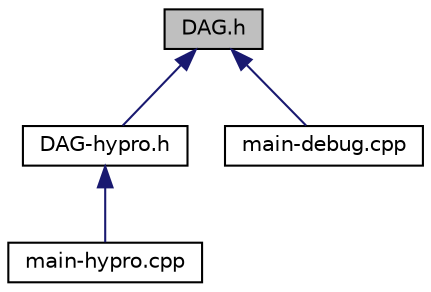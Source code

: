 digraph "DAG.h"
{
  edge [fontname="Helvetica",fontsize="10",labelfontname="Helvetica",labelfontsize="10"];
  node [fontname="Helvetica",fontsize="10",shape=record];
  Node1 [label="DAG.h",height=0.2,width=0.4,color="black", fillcolor="grey75", style="filled", fontcolor="black"];
  Node1 -> Node2 [dir="back",color="midnightblue",fontsize="10",style="solid",fontname="Helvetica"];
  Node2 [label="DAG-hypro.h",height=0.2,width=0.4,color="black", fillcolor="white", style="filled",URL="$DAG-hypro_8h.html",tooltip="Implementation of DAG_hypro. "];
  Node2 -> Node3 [dir="back",color="midnightblue",fontsize="10",style="solid",fontname="Helvetica"];
  Node3 [label="main-hypro.cpp",height=0.2,width=0.4,color="black", fillcolor="white", style="filled",URL="$main-hypro_8cpp_source.html"];
  Node1 -> Node4 [dir="back",color="midnightblue",fontsize="10",style="solid",fontname="Helvetica"];
  Node4 [label="main-debug.cpp",height=0.2,width=0.4,color="black", fillcolor="white", style="filled",URL="$main-debug_8cpp_source.html"];
}
